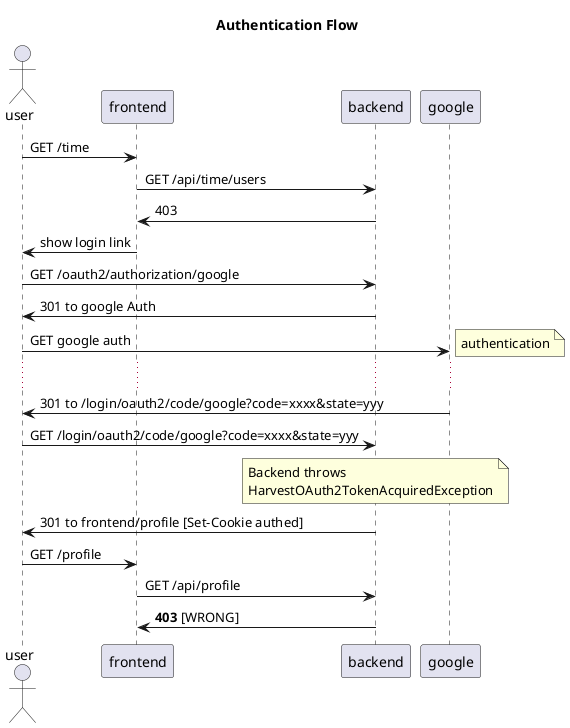@startuml
title Authentication Flow

actor user
user -> frontend: GET /time
frontend -> backend: GET /api/time/users
frontend <- backend: 403
user <- frontend: show login link

user -> backend: GET /oauth2/authorization/google
user <- backend: 301 to google Auth
user -> google: GET google auth
note right
authentication
end note
...
user <- google: 301 to /login/oauth2/code/google?code=xxxx&state=yyy
user -> backend: GET /login/oauth2/code/google?code=xxxx&state=yyy
note over backend
Backend throws
HarvestOAuth2TokenAcquiredException
end note
' without a proxy_cookie_domain, this cookie will be set to the domain of the backend
user <- backend: 301 to frontend/profile [Set-Cookie authed]
user -> frontend: GET /profile

frontend -> backend: GET /api/profile
frontend <- backend: **403** [WRONG]




@enduml
